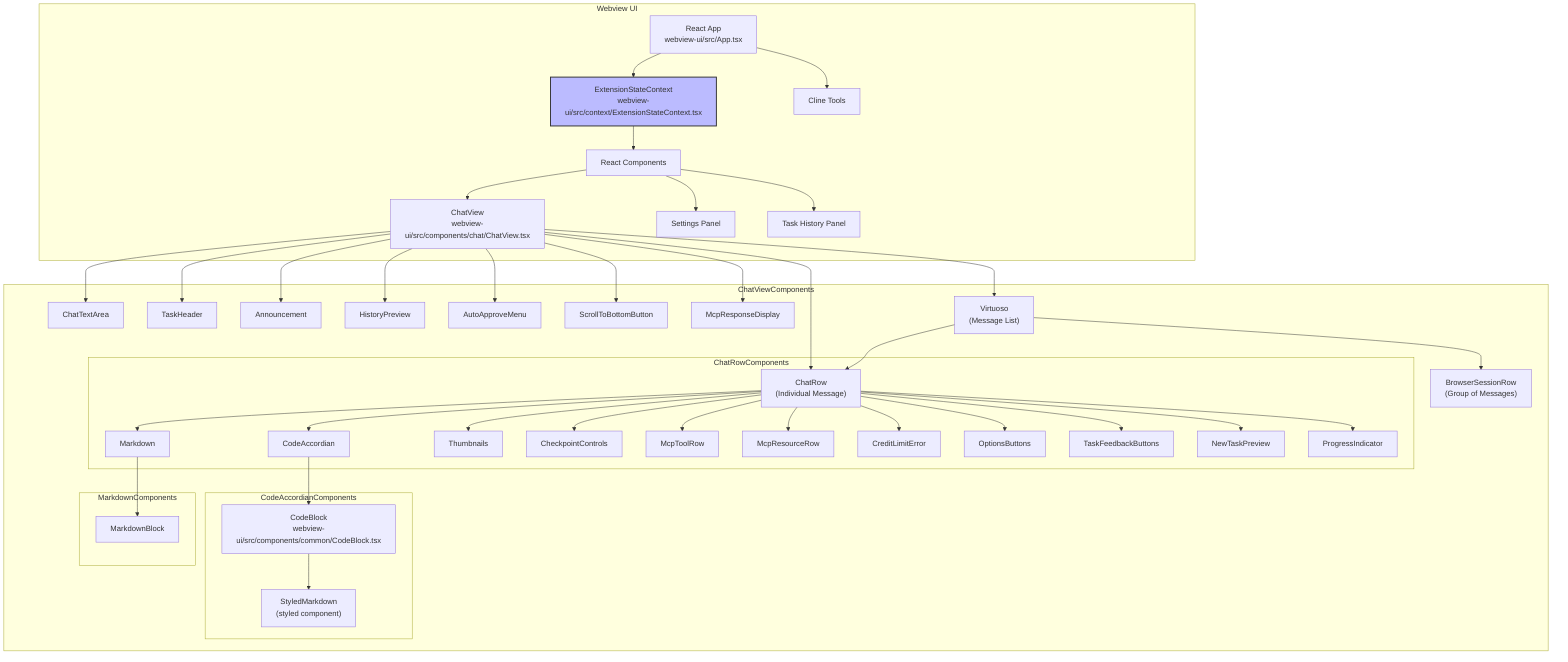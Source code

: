graph TB
    subgraph Webview UI
        WebviewApp["React App<br/>webview-ui/src/App.tsx"]
        ExtStateContext["ExtensionStateContext<br/>webview-ui/src/context/ExtensionStateContext.tsx"]
        ReactComponents["React Components"]
        ClineTools["Cline Tools"]
        ChatView["ChatView<br/>webview-ui/src/components/chat/ChatView.tsx"]
        SettingsPanel["Settings Panel"]
        TaskHistoryPanel["Task History Panel"]
    end

    WebviewApp --> ExtStateContext
    ExtStateContext --> ReactComponents
    ReactComponents --> ChatView
    ReactComponents --> SettingsPanel
    ReactComponents --> TaskHistoryPanel
    WebviewApp --> ClineTools

    subgraph ChatViewComponents
        ChatView --> ChatRow
        ChatView --> ChatTextArea
        ChatView --> TaskHeader
        ChatView --> Announcement
        ChatView --> HistoryPreview
        ChatView --> AutoApproveMenu
        ChatView --> ScrollToBottomButton
        ChatView --> McpResponseDisplay

        subgraph ChatRowComponents
            ChatRow --> Markdown
            ChatRow --> CodeAccordian
            ChatRow --> Thumbnails
            ChatRow --> CheckpointControls
            ChatRow --> McpToolRow
            ChatRow --> McpResourceRow
            ChatRow --> CreditLimitError
            ChatRow --> OptionsButtons
            ChatRow --> TaskFeedbackButtons
            ChatRow --> NewTaskPreview
            ChatRow --> ProgressIndicator
        end

        subgraph CodeAccordianComponents
            CodeAccordian --> CodeBlock["CodeBlock<br/>webview-ui/src/components/common/CodeBlock.tsx"]
            CodeBlock --> StyledMarkdown["StyledMarkdown<br/>(styled component)"]
        end

        subgraph MarkdownComponents
            Markdown --> MarkdownBlock
        end

        Virtuoso["Virtuoso<br/>(Message List)"]
        ChatRow["ChatRow<br/>(Individual Message)"]
        BrowserSessionRow["BrowserSessionRow<br/>(Group of Messages)"]
        ChatView --> Virtuoso
        Virtuoso --> ChatRow
        Virtuoso --> BrowserSessionRow
    end

    style ExtStateContext fill:#bbf,stroke:#333,stroke-width:2px